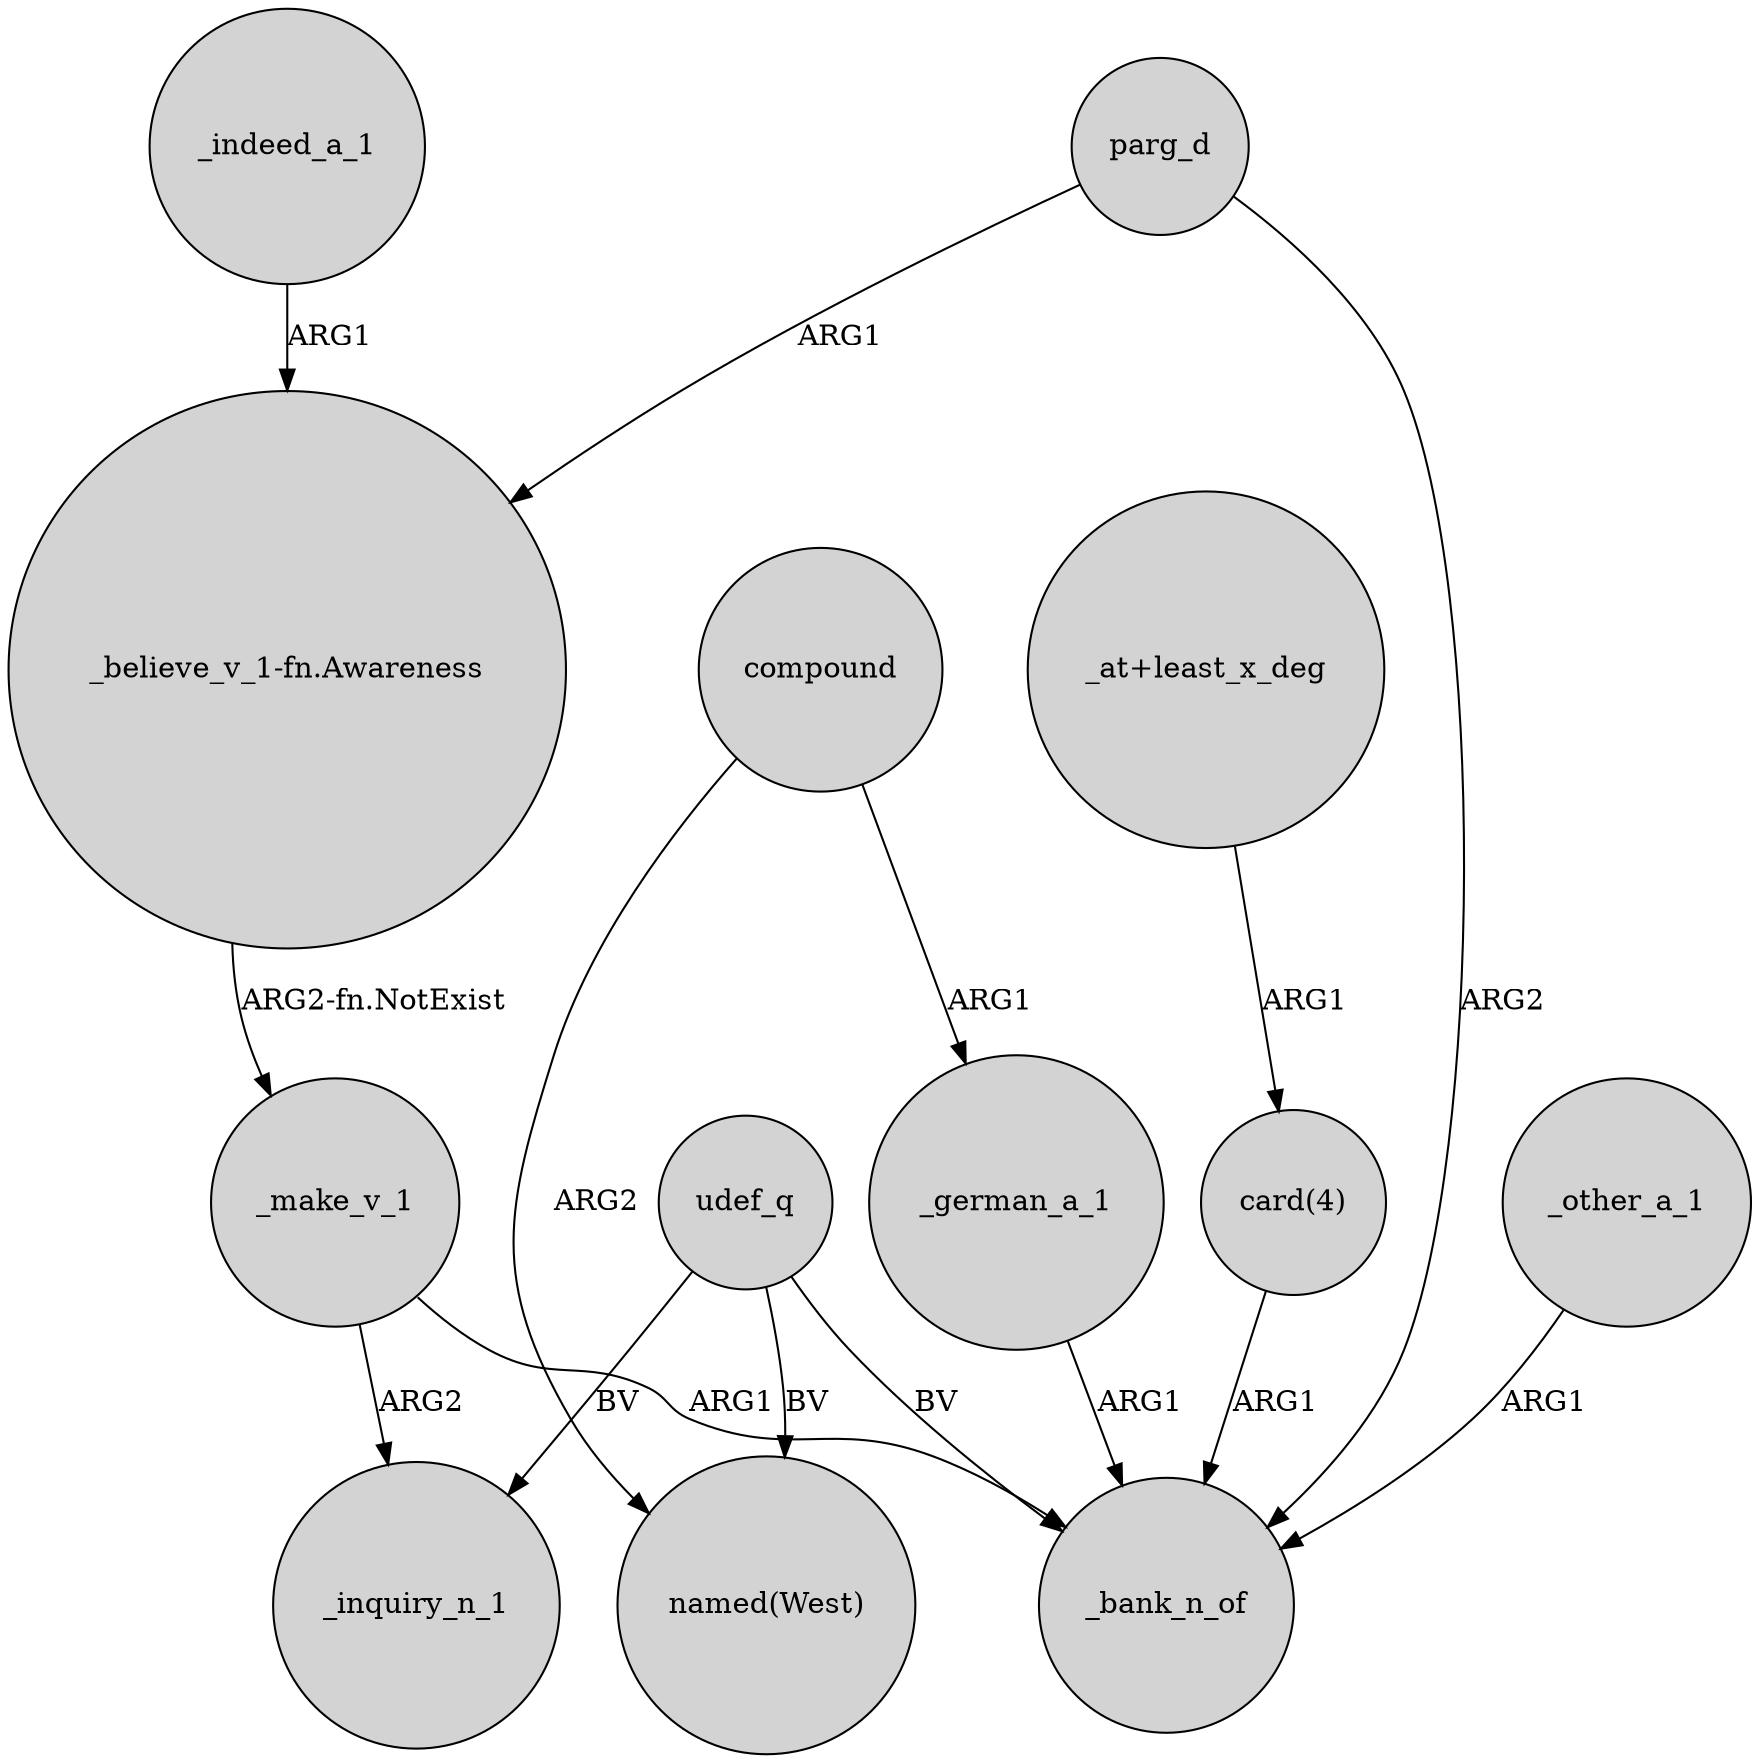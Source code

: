 digraph {
	node [shape=circle style=filled]
	_make_v_1 -> _inquiry_n_1 [label=ARG2]
	compound -> "named(West)" [label=ARG2]
	_german_a_1 -> _bank_n_of [label=ARG1]
	_indeed_a_1 -> "_believe_v_1-fn.Awareness" [label=ARG1]
	_other_a_1 -> _bank_n_of [label=ARG1]
	parg_d -> "_believe_v_1-fn.Awareness" [label=ARG1]
	udef_q -> "named(West)" [label=BV]
	"_at+least_x_deg" -> "card(4)" [label=ARG1]
	"card(4)" -> _bank_n_of [label=ARG1]
	"_believe_v_1-fn.Awareness" -> _make_v_1 [label="ARG2-fn.NotExist"]
	parg_d -> _bank_n_of [label=ARG2]
	_make_v_1 -> _bank_n_of [label=ARG1]
	udef_q -> _bank_n_of [label=BV]
	udef_q -> _inquiry_n_1 [label=BV]
	compound -> _german_a_1 [label=ARG1]
}
